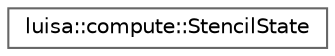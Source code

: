 digraph "类继承关系图"
{
 // LATEX_PDF_SIZE
  bgcolor="transparent";
  edge [fontname=Helvetica,fontsize=10,labelfontname=Helvetica,labelfontsize=10];
  node [fontname=Helvetica,fontsize=10,shape=box,height=0.2,width=0.4];
  rankdir="LR";
  Node0 [id="Node000000",label="luisa::compute::StencilState",height=0.2,width=0.4,color="grey40", fillcolor="white", style="filled",URL="$structluisa_1_1compute_1_1_stencil_state.html",tooltip=" "];
}
